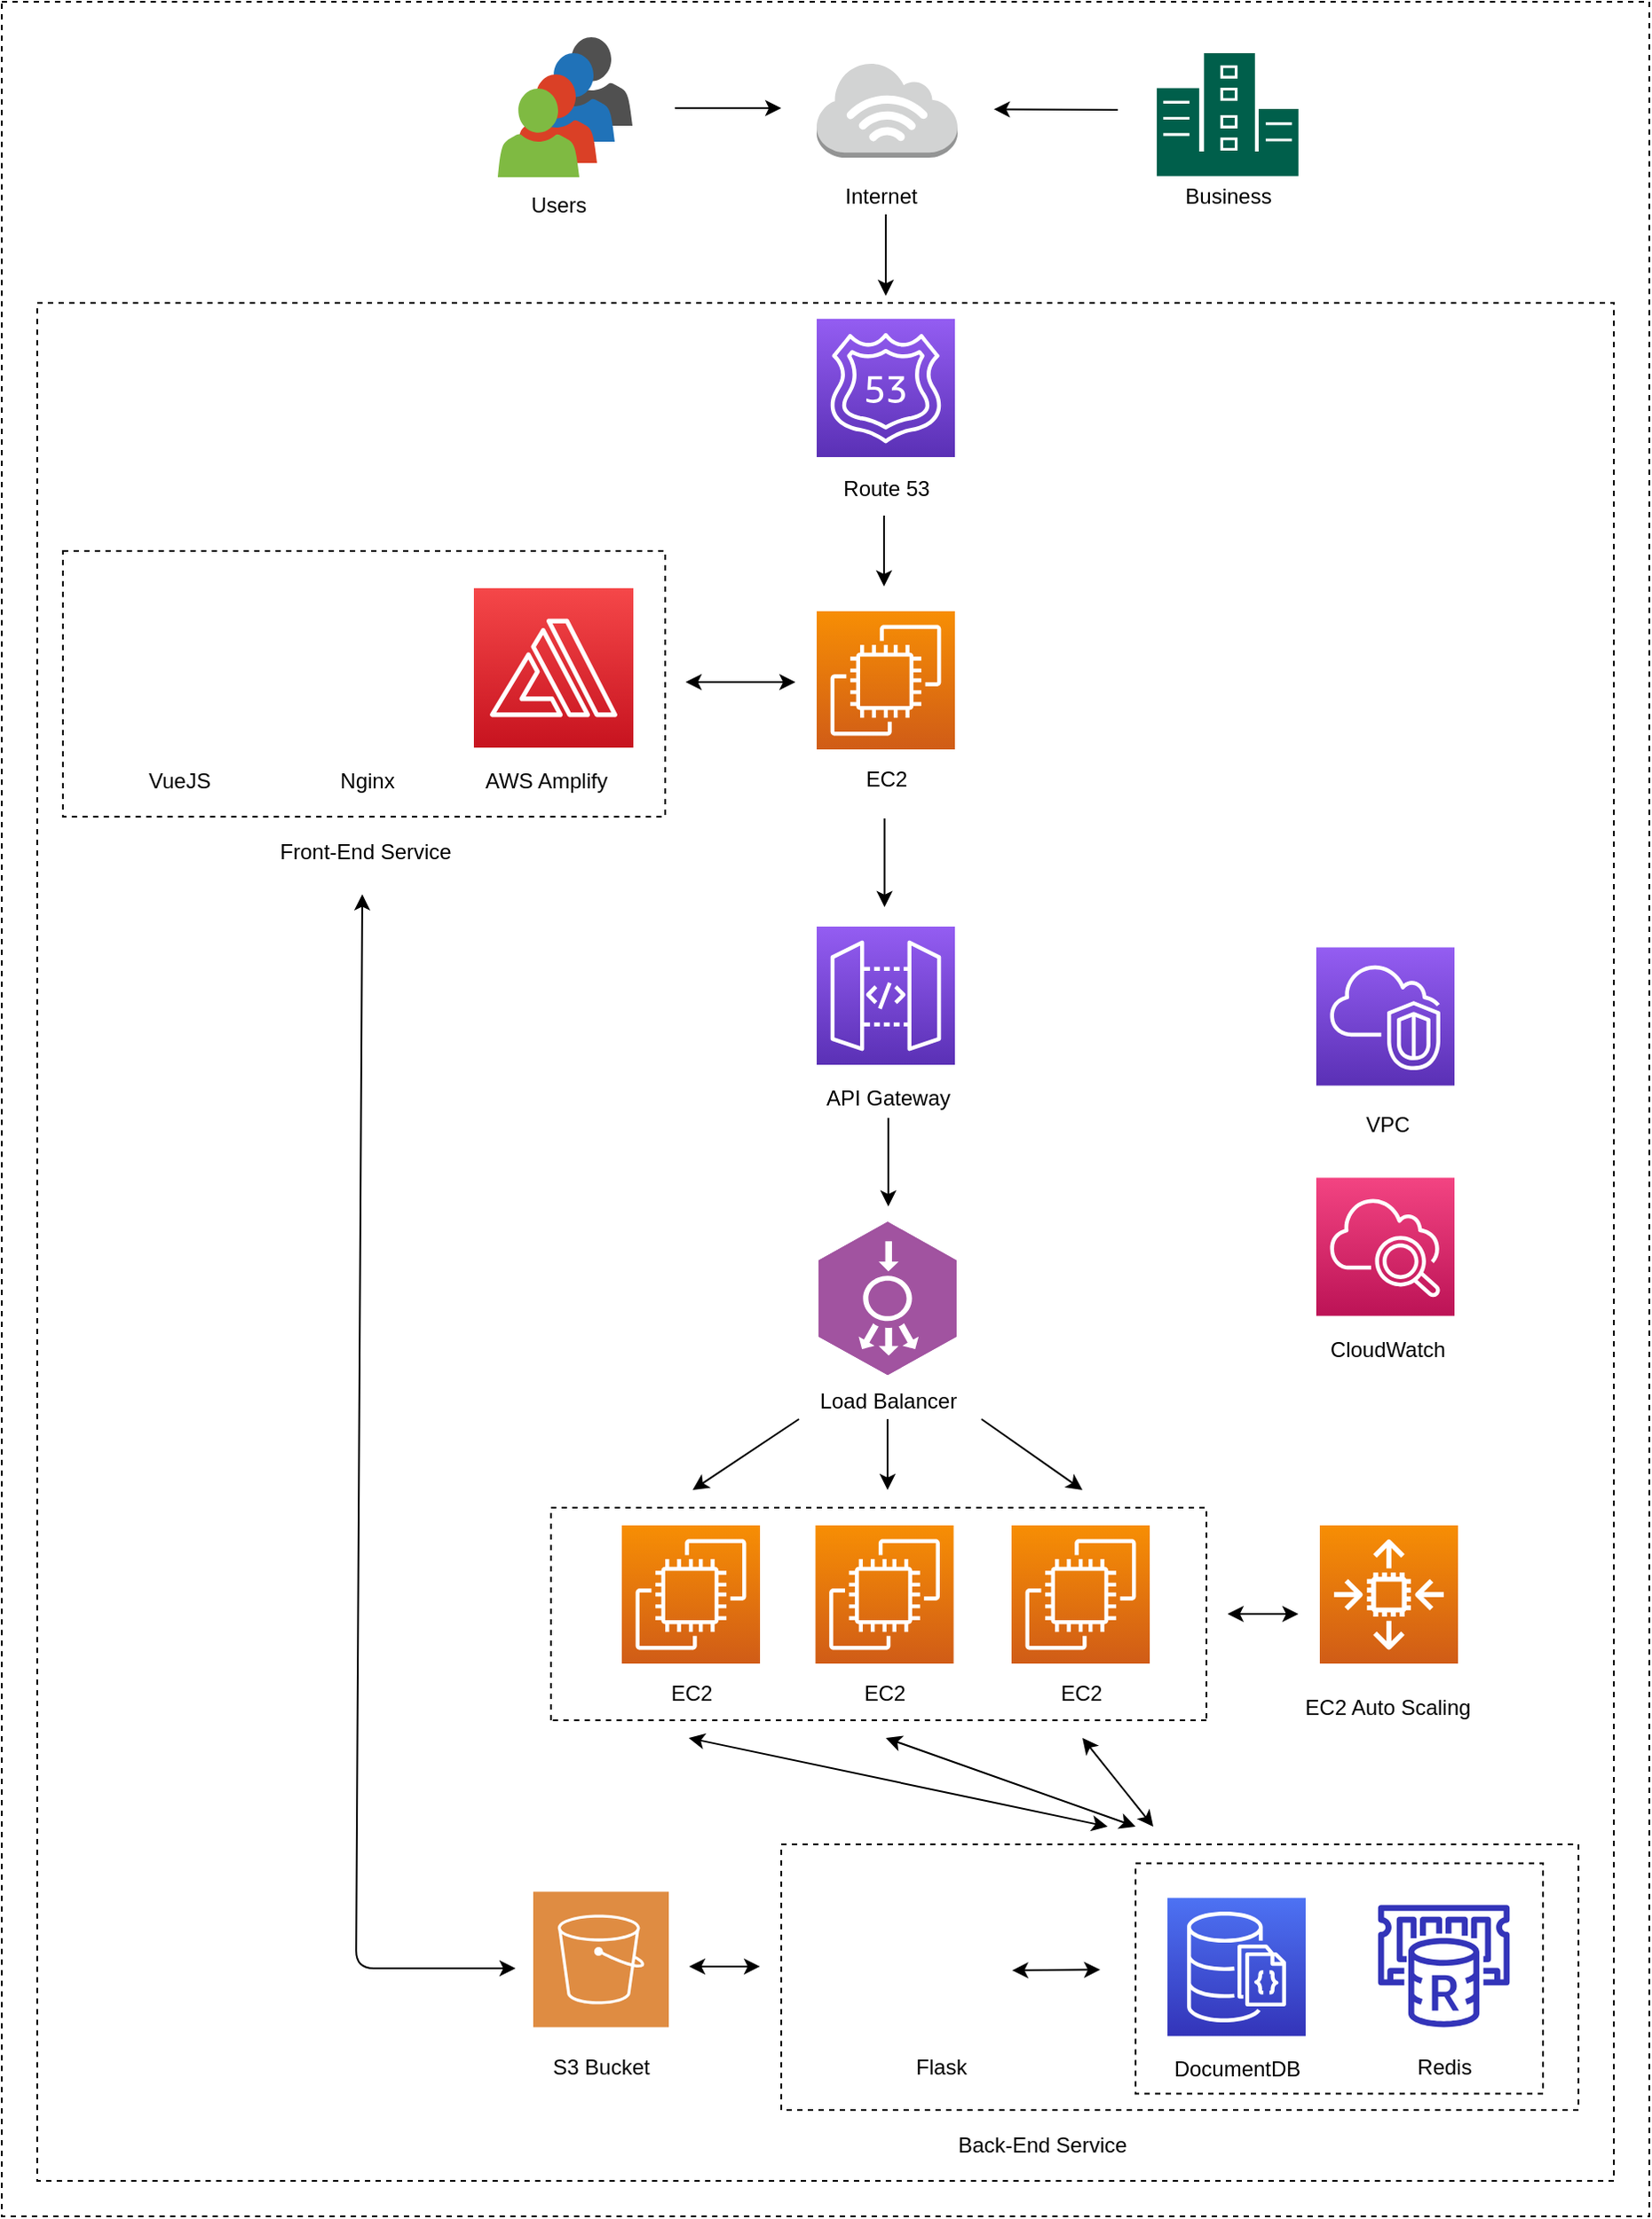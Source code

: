 <mxfile version="14.4.3" type="github">
  <diagram id="EE9SntkFH1ej6d5t27QA" name="Page-1">
    <mxGraphModel dx="2399" dy="942" grid="1" gridSize="10" guides="1" tooltips="1" connect="1" arrows="1" fold="1" page="1" pageScale="1" pageWidth="827" pageHeight="1169" math="0" shadow="0">
      <root>
        <mxCell id="0" />
        <mxCell id="1" parent="0" />
        <mxCell id="E3v42q9btfGhV8WlOkZw-88" value="" style="rounded=0;whiteSpace=wrap;html=1;dashed=1;" vertex="1" parent="1">
          <mxGeometry x="-640" y="340" width="930" height="1250" as="geometry" />
        </mxCell>
        <mxCell id="E3v42q9btfGhV8WlOkZw-87" value="" style="rounded=0;whiteSpace=wrap;html=1;dashed=1;" vertex="1" parent="1">
          <mxGeometry x="-620" y="510" width="890" height="1060" as="geometry" />
        </mxCell>
        <mxCell id="E3v42q9btfGhV8WlOkZw-56" value="" style="rounded=0;whiteSpace=wrap;html=1;dashed=1;" vertex="1" parent="1">
          <mxGeometry x="-200" y="1380" width="450" height="150" as="geometry" />
        </mxCell>
        <mxCell id="E3v42q9btfGhV8WlOkZw-51" value="" style="rounded=0;whiteSpace=wrap;html=1;dashed=1;" vertex="1" parent="1">
          <mxGeometry y="1390.75" width="230" height="130" as="geometry" />
        </mxCell>
        <mxCell id="E3v42q9btfGhV8WlOkZw-37" value="" style="rounded=0;whiteSpace=wrap;html=1;dashed=1;" vertex="1" parent="1">
          <mxGeometry x="-605.5" y="650" width="340" height="150" as="geometry" />
        </mxCell>
        <mxCell id="l7BpPZrqb6z0wlt-yfZw-1" value="" style="points=[[0,0,0],[0.25,0,0],[0.5,0,0],[0.75,0,0],[1,0,0],[0,1,0],[0.25,1,0],[0.5,1,0],[0.75,1,0],[1,1,0],[0,0.25,0],[0,0.5,0],[0,0.75,0],[1,0.25,0],[1,0.5,0],[1,0.75,0]];outlineConnect=0;fontColor=#232F3E;gradientColor=#4D72F3;gradientDirection=north;fillColor=#3334B9;strokeColor=#ffffff;dashed=0;verticalLabelPosition=bottom;verticalAlign=top;align=center;html=1;fontSize=12;fontStyle=0;aspect=fixed;shape=mxgraph.aws4.resourceIcon;resIcon=mxgraph.aws4.documentdb_with_mongodb_compatibility;" parent="1" vertex="1">
          <mxGeometry x="18" y="1410.25" width="78" height="78" as="geometry" />
        </mxCell>
        <mxCell id="l7BpPZrqb6z0wlt-yfZw-2" value="" style="points=[[0,0,0],[0.25,0,0],[0.5,0,0],[0.75,0,0],[1,0,0],[0,1,0],[0.25,1,0],[0.5,1,0],[0.75,1,0],[1,1,0],[0,0.25,0],[0,0.5,0],[0,0.75,0],[1,0.25,0],[1,0.5,0],[1,0.75,0]];outlineConnect=0;fontColor=#232F3E;gradientColor=#F78E04;gradientDirection=north;fillColor=#D05C17;strokeColor=#ffffff;dashed=0;verticalLabelPosition=bottom;verticalAlign=top;align=center;html=1;fontSize=12;fontStyle=0;aspect=fixed;shape=mxgraph.aws4.resourceIcon;resIcon=mxgraph.aws4.ec2;" parent="1" vertex="1">
          <mxGeometry x="-290" y="1200" width="78" height="78" as="geometry" />
        </mxCell>
        <mxCell id="l7BpPZrqb6z0wlt-yfZw-3" value="" style="points=[[0,0,0],[0.25,0,0],[0.5,0,0],[0.75,0,0],[1,0,0],[0,1,0],[0.25,1,0],[0.5,1,0],[0.75,1,0],[1,1,0],[0,0.25,0],[0,0.5,0],[0,0.75,0],[1,0.25,0],[1,0.5,0],[1,0.75,0]];outlineConnect=0;fontColor=#232F3E;gradientColor=#F78E04;gradientDirection=north;fillColor=#D05C17;strokeColor=#ffffff;dashed=0;verticalLabelPosition=bottom;verticalAlign=top;align=center;html=1;fontSize=12;fontStyle=0;aspect=fixed;shape=mxgraph.aws4.resourceIcon;resIcon=mxgraph.aws4.auto_scaling2;" parent="1" vertex="1">
          <mxGeometry x="104" y="1200" width="78" height="78" as="geometry" />
        </mxCell>
        <mxCell id="l7BpPZrqb6z0wlt-yfZw-4" value="EC2" style="text;html=1;align=center;verticalAlign=middle;resizable=0;points=[];autosize=1;" parent="1" vertex="1">
          <mxGeometry x="-271" y="1285" width="40" height="20" as="geometry" />
        </mxCell>
        <mxCell id="l7BpPZrqb6z0wlt-yfZw-5" value="DocumentDB" style="text;html=1;align=center;verticalAlign=middle;resizable=0;points=[];autosize=1;" parent="1" vertex="1">
          <mxGeometry x="12" y="1496.75" width="90" height="20" as="geometry" />
        </mxCell>
        <mxCell id="l7BpPZrqb6z0wlt-yfZw-6" value="EC2 Auto Scaling" style="text;html=1;align=center;verticalAlign=middle;resizable=0;points=[];autosize=1;" parent="1" vertex="1">
          <mxGeometry x="87" y="1293" width="110" height="20" as="geometry" />
        </mxCell>
        <mxCell id="l7BpPZrqb6z0wlt-yfZw-9" value="" style="points=[[0,0,0],[0.25,0,0],[0.5,0,0],[0.75,0,0],[1,0,0],[0,1,0],[0.25,1,0],[0.5,1,0],[0.75,1,0],[1,1,0],[0,0.25,0],[0,0.5,0],[0,0.75,0],[1,0.25,0],[1,0.5,0],[1,0.75,0]];outlineConnect=0;fontColor=#232F3E;gradientColor=#945DF2;gradientDirection=north;fillColor=#5A30B5;strokeColor=#ffffff;dashed=0;verticalLabelPosition=bottom;verticalAlign=top;align=center;html=1;fontSize=12;fontStyle=0;aspect=fixed;shape=mxgraph.aws4.resourceIcon;resIcon=mxgraph.aws4.api_gateway;" parent="1" vertex="1">
          <mxGeometry x="-180" y="862" width="78" height="78" as="geometry" />
        </mxCell>
        <mxCell id="l7BpPZrqb6z0wlt-yfZw-11" value="" style="points=[[0,0,0],[0.25,0,0],[0.5,0,0],[0.75,0,0],[1,0,0],[0,1,0],[0.25,1,0],[0.5,1,0],[0.75,1,0],[1,1,0],[0,0.25,0],[0,0.5,0],[0,0.75,0],[1,0.25,0],[1,0.5,0],[1,0.75,0]];outlineConnect=0;fontColor=#232F3E;gradientColor=#945DF2;gradientDirection=north;fillColor=#5A30B5;strokeColor=#ffffff;dashed=0;verticalLabelPosition=bottom;verticalAlign=top;align=center;html=1;fontSize=12;fontStyle=0;aspect=fixed;shape=mxgraph.aws4.resourceIcon;resIcon=mxgraph.aws4.vpc;" parent="1" vertex="1">
          <mxGeometry x="102" y="873.78" width="78" height="78" as="geometry" />
        </mxCell>
        <mxCell id="l7BpPZrqb6z0wlt-yfZw-12" value="VPC" style="text;html=1;align=center;verticalAlign=middle;resizable=0;points=[];autosize=1;" parent="1" vertex="1">
          <mxGeometry x="122" y="963.78" width="40" height="20" as="geometry" />
        </mxCell>
        <mxCell id="l7BpPZrqb6z0wlt-yfZw-13" value="" style="shape=image;html=1;verticalAlign=top;verticalLabelPosition=bottom;labelBackgroundColor=#ffffff;imageAspect=0;aspect=fixed;image=https://cdn4.iconfinder.com/data/icons/logos-brands-5/24/flask-128.png" parent="1" vertex="1">
          <mxGeometry x="-150" y="1408.25" width="80" height="80" as="geometry" />
        </mxCell>
        <mxCell id="l7BpPZrqb6z0wlt-yfZw-15" value="" style="outlineConnect=0;fontColor=#232F3E;gradientColor=none;fillColor=#3334B9;strokeColor=none;dashed=0;verticalLabelPosition=bottom;verticalAlign=top;align=center;html=1;fontSize=12;fontStyle=0;aspect=fixed;pointerEvents=1;shape=mxgraph.aws4.elasticache_for_redis;" parent="1" vertex="1">
          <mxGeometry x="135" y="1414.25" width="78" height="69" as="geometry" />
        </mxCell>
        <mxCell id="l7BpPZrqb6z0wlt-yfZw-16" value="" style="points=[[0,0,0],[0.25,0,0],[0.5,0,0],[0.75,0,0],[1,0,0],[0,1,0],[0.25,1,0],[0.5,1,0],[0.75,1,0],[1,1,0],[0,0.25,0],[0,0.5,0],[0,0.75,0],[1,0.25,0],[1,0.5,0],[1,0.75,0]];points=[[0,0,0],[0.25,0,0],[0.5,0,0],[0.75,0,0],[1,0,0],[0,1,0],[0.25,1,0],[0.5,1,0],[0.75,1,0],[1,1,0],[0,0.25,0],[0,0.5,0],[0,0.75,0],[1,0.25,0],[1,0.5,0],[1,0.75,0]];outlineConnect=0;fontColor=#232F3E;gradientColor=#F34482;gradientDirection=north;fillColor=#BC1356;strokeColor=#ffffff;dashed=0;verticalLabelPosition=bottom;verticalAlign=top;align=center;html=1;fontSize=12;fontStyle=0;aspect=fixed;shape=mxgraph.aws4.resourceIcon;resIcon=mxgraph.aws4.cloudwatch_2;" parent="1" vertex="1">
          <mxGeometry x="102" y="1003.78" width="78" height="78" as="geometry" />
        </mxCell>
        <mxCell id="l7BpPZrqb6z0wlt-yfZw-17" value="CloudWatch" style="text;html=1;align=center;verticalAlign=middle;resizable=0;points=[];autosize=1;" parent="1" vertex="1">
          <mxGeometry x="102" y="1090.78" width="80" height="20" as="geometry" />
        </mxCell>
        <mxCell id="l7BpPZrqb6z0wlt-yfZw-18" value="" style="points=[[0,0,0],[0.25,0,0],[0.5,0,0],[0.75,0,0],[1,0,0],[0,1,0],[0.25,1,0],[0.5,1,0],[0.75,1,0],[1,1,0],[0,0.25,0],[0,0.5,0],[0,0.75,0],[1,0.25,0],[1,0.5,0],[1,0.75,0]];outlineConnect=0;fontColor=#232F3E;gradientColor=#F54749;gradientDirection=north;fillColor=#C7131F;strokeColor=#ffffff;dashed=0;verticalLabelPosition=bottom;verticalAlign=top;align=center;html=1;fontSize=12;fontStyle=0;aspect=fixed;shape=mxgraph.aws4.resourceIcon;resIcon=mxgraph.aws4.amplify;" parent="1" vertex="1">
          <mxGeometry x="-373.5" y="671" width="90" height="90" as="geometry" />
        </mxCell>
        <mxCell id="l7BpPZrqb6z0wlt-yfZw-20" value="" style="pointerEvents=1;shadow=0;dashed=0;html=1;strokeColor=none;fillColor=#505050;labelPosition=center;verticalLabelPosition=bottom;verticalAlign=top;outlineConnect=0;align=center;shape=mxgraph.office.users.user;" parent="1" vertex="1">
          <mxGeometry x="-330" y="360" width="46" height="50" as="geometry" />
        </mxCell>
        <mxCell id="l7BpPZrqb6z0wlt-yfZw-21" value="" style="pointerEvents=1;shadow=0;dashed=0;html=1;strokeColor=none;labelPosition=center;verticalLabelPosition=bottom;verticalAlign=top;outlineConnect=0;align=center;shape=mxgraph.office.users.user;fillColor=#2072B8;" parent="1" vertex="1">
          <mxGeometry x="-340" y="369" width="46" height="50" as="geometry" />
        </mxCell>
        <mxCell id="l7BpPZrqb6z0wlt-yfZw-22" value="" style="pointerEvents=1;shadow=0;dashed=0;html=1;strokeColor=none;labelPosition=center;verticalLabelPosition=bottom;verticalAlign=top;outlineConnect=0;align=center;shape=mxgraph.office.users.user;fillColor=#DA4026;" parent="1" vertex="1">
          <mxGeometry x="-350" y="381" width="46" height="50" as="geometry" />
        </mxCell>
        <mxCell id="l7BpPZrqb6z0wlt-yfZw-23" value="" style="pointerEvents=1;shadow=0;dashed=0;html=1;strokeColor=none;labelPosition=center;verticalLabelPosition=bottom;verticalAlign=top;outlineConnect=0;align=center;shape=mxgraph.office.users.user;fillColor=#7FBA42;" parent="1" vertex="1">
          <mxGeometry x="-360" y="389" width="46" height="50" as="geometry" />
        </mxCell>
        <mxCell id="E3v42q9btfGhV8WlOkZw-1" value="Users" style="text;html=1;align=center;verticalAlign=middle;resizable=0;points=[];autosize=1;" vertex="1" parent="1">
          <mxGeometry x="-351" y="445" width="50" height="20" as="geometry" />
        </mxCell>
        <mxCell id="E3v42q9btfGhV8WlOkZw-2" value="" style="endArrow=classic;html=1;" edge="1" parent="1">
          <mxGeometry width="50" height="50" relative="1" as="geometry">
            <mxPoint x="-260" y="400" as="sourcePoint" />
            <mxPoint x="-200" y="400" as="targetPoint" />
          </mxGeometry>
        </mxCell>
        <mxCell id="E3v42q9btfGhV8WlOkZw-4" value="" style="outlineConnect=0;dashed=0;verticalLabelPosition=bottom;verticalAlign=top;align=center;html=1;shape=mxgraph.aws3.internet_3;fillColor=#D2D3D3;gradientColor=none;" vertex="1" parent="1">
          <mxGeometry x="-180" y="374" width="79.5" height="54" as="geometry" />
        </mxCell>
        <mxCell id="E3v42q9btfGhV8WlOkZw-5" value="Internet" style="text;html=1;align=center;verticalAlign=middle;resizable=0;points=[];autosize=1;" vertex="1" parent="1">
          <mxGeometry x="-174" y="440" width="60" height="20" as="geometry" />
        </mxCell>
        <mxCell id="E3v42q9btfGhV8WlOkZw-7" value="" style="points=[[0,0,0],[0.25,0,0],[0.5,0,0],[0.75,0,0],[1,0,0],[0,1,0],[0.25,1,0],[0.5,1,0],[0.75,1,0],[1,1,0],[0,0.25,0],[0,0.5,0],[0,0.75,0],[1,0.25,0],[1,0.5,0],[1,0.75,0]];outlineConnect=0;fontColor=#232F3E;gradientColor=#945DF2;gradientDirection=north;fillColor=#5A30B5;strokeColor=#ffffff;dashed=0;verticalLabelPosition=bottom;verticalAlign=top;align=center;html=1;fontSize=12;fontStyle=0;aspect=fixed;shape=mxgraph.aws4.resourceIcon;resIcon=mxgraph.aws4.route_53;" vertex="1" parent="1">
          <mxGeometry x="-180" y="519" width="78" height="78" as="geometry" />
        </mxCell>
        <mxCell id="E3v42q9btfGhV8WlOkZw-8" value="Route 53" style="text;html=1;align=center;verticalAlign=middle;resizable=0;points=[];autosize=1;" vertex="1" parent="1">
          <mxGeometry x="-171" y="605" width="60" height="20" as="geometry" />
        </mxCell>
        <mxCell id="E3v42q9btfGhV8WlOkZw-9" value="" style="verticalLabelPosition=bottom;html=1;fillColor=#A153A0;strokeColor=#ffffff;verticalAlign=top;align=center;points=[[0,0.5,0],[0.125,0.25,0],[0.25,0,0],[0.5,0,0],[0.75,0,0],[0.875,0.25,0],[1,0.5,0],[0.875,0.75,0],[0.75,1,0],[0.5,1,0],[0.125,0.75,0]];pointerEvents=1;shape=mxgraph.cisco_safe.compositeIcon;bgIcon=mxgraph.cisco_safe.design.blank_device;resIcon=mxgraph.cisco_safe.design.load_balancer;rotation=90;" vertex="1" parent="1">
          <mxGeometry x="-183.22" y="1033" width="86.43" height="77.78" as="geometry" />
        </mxCell>
        <mxCell id="E3v42q9btfGhV8WlOkZw-10" value="AWS Amplify" style="text;html=1;align=center;verticalAlign=middle;resizable=0;points=[];autosize=1;" vertex="1" parent="1">
          <mxGeometry x="-373.5" y="770" width="80" height="20" as="geometry" />
        </mxCell>
        <mxCell id="E3v42q9btfGhV8WlOkZw-11" value="Redis" style="text;html=1;align=center;verticalAlign=middle;resizable=0;points=[];autosize=1;" vertex="1" parent="1">
          <mxGeometry x="149" y="1495.75" width="50" height="20" as="geometry" />
        </mxCell>
        <mxCell id="E3v42q9btfGhV8WlOkZw-12" value="API Gateway" style="text;html=1;align=center;verticalAlign=middle;resizable=0;points=[];autosize=1;" vertex="1" parent="1">
          <mxGeometry x="-185" y="949" width="90" height="20" as="geometry" />
        </mxCell>
        <mxCell id="E3v42q9btfGhV8WlOkZw-14" value="" style="shape=image;html=1;verticalAlign=top;verticalLabelPosition=bottom;labelBackgroundColor=#ffffff;imageAspect=0;aspect=fixed;image=https://cdn4.iconfinder.com/data/icons/logos-and-brands/512/367_Vuejs_logo-128.png" vertex="1" parent="1">
          <mxGeometry x="-585.5" y="672.5" width="90" height="90" as="geometry" />
        </mxCell>
        <mxCell id="E3v42q9btfGhV8WlOkZw-16" value="" style="endArrow=classic;html=1;" edge="1" parent="1">
          <mxGeometry width="50" height="50" relative="1" as="geometry">
            <mxPoint x="-140.96" y="460" as="sourcePoint" />
            <mxPoint x="-141" y="506" as="targetPoint" />
          </mxGeometry>
        </mxCell>
        <mxCell id="E3v42q9btfGhV8WlOkZw-17" value="" style="endArrow=classic;html=1;" edge="1" parent="1">
          <mxGeometry width="50" height="50" relative="1" as="geometry">
            <mxPoint x="-142" y="630" as="sourcePoint" />
            <mxPoint x="-142" y="670" as="targetPoint" />
          </mxGeometry>
        </mxCell>
        <mxCell id="E3v42q9btfGhV8WlOkZw-18" value="" style="points=[[0,0,0],[0.25,0,0],[0.5,0,0],[0.75,0,0],[1,0,0],[0,1,0],[0.25,1,0],[0.5,1,0],[0.75,1,0],[1,1,0],[0,0.25,0],[0,0.5,0],[0,0.75,0],[1,0.25,0],[1,0.5,0],[1,0.75,0]];outlineConnect=0;fontColor=#232F3E;gradientColor=#F78E04;gradientDirection=north;fillColor=#D05C17;strokeColor=#ffffff;dashed=0;verticalLabelPosition=bottom;verticalAlign=top;align=center;html=1;fontSize=12;fontStyle=0;aspect=fixed;shape=mxgraph.aws4.resourceIcon;resIcon=mxgraph.aws4.ec2;" vertex="1" parent="1">
          <mxGeometry x="-180.71" y="1200" width="78" height="78" as="geometry" />
        </mxCell>
        <mxCell id="E3v42q9btfGhV8WlOkZw-19" value="EC2" style="text;html=1;align=center;verticalAlign=middle;resizable=0;points=[];autosize=1;" vertex="1" parent="1">
          <mxGeometry x="-161.71" y="1285" width="40" height="20" as="geometry" />
        </mxCell>
        <mxCell id="E3v42q9btfGhV8WlOkZw-20" value="" style="points=[[0,0,0],[0.25,0,0],[0.5,0,0],[0.75,0,0],[1,0,0],[0,1,0],[0.25,1,0],[0.5,1,0],[0.75,1,0],[1,1,0],[0,0.25,0],[0,0.5,0],[0,0.75,0],[1,0.25,0],[1,0.5,0],[1,0.75,0]];outlineConnect=0;fontColor=#232F3E;gradientColor=#F78E04;gradientDirection=north;fillColor=#D05C17;strokeColor=#ffffff;dashed=0;verticalLabelPosition=bottom;verticalAlign=top;align=center;html=1;fontSize=12;fontStyle=0;aspect=fixed;shape=mxgraph.aws4.resourceIcon;resIcon=mxgraph.aws4.ec2;" vertex="1" parent="1">
          <mxGeometry x="-70.0" y="1200" width="78" height="78" as="geometry" />
        </mxCell>
        <mxCell id="E3v42q9btfGhV8WlOkZw-21" value="EC2" style="text;html=1;align=center;verticalAlign=middle;resizable=0;points=[];autosize=1;" vertex="1" parent="1">
          <mxGeometry x="-51.0" y="1285" width="40" height="20" as="geometry" />
        </mxCell>
        <mxCell id="E3v42q9btfGhV8WlOkZw-23" value="" style="endArrow=classic;html=1;" edge="1" parent="1">
          <mxGeometry width="50" height="50" relative="1" as="geometry">
            <mxPoint x="-190" y="1140" as="sourcePoint" />
            <mxPoint x="-250" y="1180" as="targetPoint" />
          </mxGeometry>
        </mxCell>
        <mxCell id="E3v42q9btfGhV8WlOkZw-24" value="" style="endArrow=classic;html=1;" edge="1" parent="1">
          <mxGeometry width="50" height="50" relative="1" as="geometry">
            <mxPoint x="-87" y="1140" as="sourcePoint" />
            <mxPoint x="-30" y="1180" as="targetPoint" />
          </mxGeometry>
        </mxCell>
        <mxCell id="E3v42q9btfGhV8WlOkZw-26" value="" style="endArrow=classic;html=1;" edge="1" parent="1">
          <mxGeometry width="50" height="50" relative="1" as="geometry">
            <mxPoint x="-140" y="1140" as="sourcePoint" />
            <mxPoint x="-140" y="1180" as="targetPoint" />
          </mxGeometry>
        </mxCell>
        <mxCell id="E3v42q9btfGhV8WlOkZw-27" value="" style="endArrow=classic;startArrow=classic;html=1;" edge="1" parent="1">
          <mxGeometry width="50" height="50" relative="1" as="geometry">
            <mxPoint x="51.91" y="1250" as="sourcePoint" />
            <mxPoint x="91.91" y="1250" as="targetPoint" />
          </mxGeometry>
        </mxCell>
        <mxCell id="E3v42q9btfGhV8WlOkZw-29" value="" style="endArrow=none;dashed=1;html=1;" edge="1" parent="1">
          <mxGeometry width="50" height="50" relative="1" as="geometry">
            <mxPoint x="-330" y="1190" as="sourcePoint" />
            <mxPoint x="40" y="1190" as="targetPoint" />
          </mxGeometry>
        </mxCell>
        <mxCell id="E3v42q9btfGhV8WlOkZw-30" value="" style="endArrow=none;dashed=1;html=1;" edge="1" parent="1">
          <mxGeometry width="50" height="50" relative="1" as="geometry">
            <mxPoint x="-329" y="1310" as="sourcePoint" />
            <mxPoint x="41.0" y="1310" as="targetPoint" />
          </mxGeometry>
        </mxCell>
        <mxCell id="E3v42q9btfGhV8WlOkZw-33" value="" style="endArrow=none;dashed=1;html=1;" edge="1" parent="1">
          <mxGeometry width="50" height="50" relative="1" as="geometry">
            <mxPoint x="-330" y="1310" as="sourcePoint" />
            <mxPoint x="-330" y="1190" as="targetPoint" />
          </mxGeometry>
        </mxCell>
        <mxCell id="E3v42q9btfGhV8WlOkZw-34" value="" style="endArrow=none;dashed=1;html=1;" edge="1" parent="1">
          <mxGeometry width="50" height="50" relative="1" as="geometry">
            <mxPoint x="40" y="1309.0" as="sourcePoint" />
            <mxPoint x="40" y="1189.0" as="targetPoint" />
          </mxGeometry>
        </mxCell>
        <mxCell id="E3v42q9btfGhV8WlOkZw-38" value="" style="shape=image;html=1;verticalAlign=top;verticalLabelPosition=bottom;labelBackgroundColor=#ffffff;imageAspect=0;aspect=fixed;image=https://cdn4.iconfinder.com/data/icons/logos-brands-5/24/nginx-128.png;dashed=1;" vertex="1" parent="1">
          <mxGeometry x="-479.25" y="672.5" width="90" height="90" as="geometry" />
        </mxCell>
        <mxCell id="E3v42q9btfGhV8WlOkZw-39" value="VueJS" style="text;html=1;align=center;verticalAlign=middle;resizable=0;points=[];autosize=1;" vertex="1" parent="1">
          <mxGeometry x="-565.5" y="770" width="50" height="20" as="geometry" />
        </mxCell>
        <mxCell id="E3v42q9btfGhV8WlOkZw-40" value="Nginx" style="text;html=1;align=center;verticalAlign=middle;resizable=0;points=[];autosize=1;" vertex="1" parent="1">
          <mxGeometry x="-459.25" y="770" width="50" height="20" as="geometry" />
        </mxCell>
        <mxCell id="E3v42q9btfGhV8WlOkZw-41" value="Front-End Service" style="text;html=1;align=center;verticalAlign=middle;resizable=0;points=[];autosize=1;" vertex="1" parent="1">
          <mxGeometry x="-490.5" y="810" width="110" height="20" as="geometry" />
        </mxCell>
        <mxCell id="E3v42q9btfGhV8WlOkZw-42" value="" style="endArrow=classic;html=1;" edge="1" parent="1">
          <mxGeometry width="50" height="50" relative="1" as="geometry">
            <mxPoint x="-141.71" y="801" as="sourcePoint" />
            <mxPoint x="-141.71" y="851" as="targetPoint" />
          </mxGeometry>
        </mxCell>
        <mxCell id="E3v42q9btfGhV8WlOkZw-43" value="Load Balancer" style="text;html=1;align=center;verticalAlign=middle;resizable=0;points=[];autosize=1;" vertex="1" parent="1">
          <mxGeometry x="-185" y="1120" width="90" height="20" as="geometry" />
        </mxCell>
        <mxCell id="E3v42q9btfGhV8WlOkZw-44" value="" style="endArrow=classic;html=1;" edge="1" parent="1">
          <mxGeometry width="50" height="50" relative="1" as="geometry">
            <mxPoint x="-139.58" y="970" as="sourcePoint" />
            <mxPoint x="-139.58" y="1020" as="targetPoint" />
          </mxGeometry>
        </mxCell>
        <mxCell id="E3v42q9btfGhV8WlOkZw-52" style="edgeStyle=orthogonalEdgeStyle;rounded=0;orthogonalLoop=1;jettySize=auto;html=1;exitX=0.5;exitY=1;exitDx=0;exitDy=0;" edge="1" parent="1" source="E3v42q9btfGhV8WlOkZw-51" target="E3v42q9btfGhV8WlOkZw-51">
          <mxGeometry relative="1" as="geometry" />
        </mxCell>
        <mxCell id="E3v42q9btfGhV8WlOkZw-53" value="" style="pointerEvents=1;shadow=0;dashed=0;html=1;strokeColor=none;fillColor=#DF8C42;labelPosition=center;verticalLabelPosition=bottom;verticalAlign=top;align=center;outlineConnect=0;shape=mxgraph.veeam2.aws_s3;" vertex="1" parent="1">
          <mxGeometry x="-340" y="1406.75" width="76.5" height="76.5" as="geometry" />
        </mxCell>
        <mxCell id="E3v42q9btfGhV8WlOkZw-54" value="" style="endArrow=classic;startArrow=classic;html=1;" edge="1" parent="1">
          <mxGeometry width="50" height="50" relative="1" as="geometry">
            <mxPoint x="-252" y="1448.96" as="sourcePoint" />
            <mxPoint x="-212" y="1448.96" as="targetPoint" />
          </mxGeometry>
        </mxCell>
        <mxCell id="E3v42q9btfGhV8WlOkZw-55" value="" style="endArrow=classic;startArrow=classic;html=1;exitX=1.004;exitY=0.599;exitDx=0;exitDy=0;exitPerimeter=0;" edge="1" parent="1">
          <mxGeometry width="50" height="50" relative="1" as="geometry">
            <mxPoint x="-69.68" y="1451.17" as="sourcePoint" />
            <mxPoint x="-20" y="1450.75" as="targetPoint" />
          </mxGeometry>
        </mxCell>
        <mxCell id="E3v42q9btfGhV8WlOkZw-58" value="Back-End Service" style="text;html=1;align=center;verticalAlign=middle;resizable=0;points=[];autosize=1;" vertex="1" parent="1">
          <mxGeometry x="-108" y="1540" width="110" height="20" as="geometry" />
        </mxCell>
        <mxCell id="E3v42q9btfGhV8WlOkZw-59" value="S3 Bucket" style="text;html=1;align=center;verticalAlign=middle;resizable=0;points=[];autosize=1;" vertex="1" parent="1">
          <mxGeometry x="-336.75" y="1495.75" width="70" height="20" as="geometry" />
        </mxCell>
        <mxCell id="E3v42q9btfGhV8WlOkZw-60" value="Flask" style="text;html=1;align=center;verticalAlign=middle;resizable=0;points=[];autosize=1;" vertex="1" parent="1">
          <mxGeometry x="-130" y="1495.75" width="40" height="20" as="geometry" />
        </mxCell>
        <mxCell id="E3v42q9btfGhV8WlOkZw-65" value="" style="points=[[0,0,0],[0.25,0,0],[0.5,0,0],[0.75,0,0],[1,0,0],[0,1,0],[0.25,1,0],[0.5,1,0],[0.75,1,0],[1,1,0],[0,0.25,0],[0,0.5,0],[0,0.75,0],[1,0.25,0],[1,0.5,0],[1,0.75,0]];outlineConnect=0;fontColor=#232F3E;gradientColor=#F78E04;gradientDirection=north;fillColor=#D05C17;strokeColor=#ffffff;dashed=0;verticalLabelPosition=bottom;verticalAlign=top;align=center;html=1;fontSize=12;fontStyle=0;aspect=fixed;shape=mxgraph.aws4.resourceIcon;resIcon=mxgraph.aws4.ec2;" vertex="1" parent="1">
          <mxGeometry x="-180" y="684" width="78" height="78" as="geometry" />
        </mxCell>
        <mxCell id="E3v42q9btfGhV8WlOkZw-66" value="EC2" style="text;html=1;align=center;verticalAlign=middle;resizable=0;points=[];autosize=1;" vertex="1" parent="1">
          <mxGeometry x="-161" y="769" width="40" height="20" as="geometry" />
        </mxCell>
        <mxCell id="E3v42q9btfGhV8WlOkZw-69" value="" style="endArrow=classic;startArrow=classic;html=1;" edge="1" parent="1">
          <mxGeometry width="50" height="50" relative="1" as="geometry">
            <mxPoint x="10" y="1370" as="sourcePoint" />
            <mxPoint x="-30" y="1320" as="targetPoint" />
          </mxGeometry>
        </mxCell>
        <mxCell id="E3v42q9btfGhV8WlOkZw-71" value="" style="endArrow=classic;startArrow=classic;html=1;" edge="1" parent="1">
          <mxGeometry width="50" height="50" relative="1" as="geometry">
            <mxPoint y="1370" as="sourcePoint" />
            <mxPoint x="-141" y="1320" as="targetPoint" />
          </mxGeometry>
        </mxCell>
        <mxCell id="E3v42q9btfGhV8WlOkZw-72" value="" style="endArrow=classic;startArrow=classic;html=1;" edge="1" parent="1">
          <mxGeometry width="50" height="50" relative="1" as="geometry">
            <mxPoint x="-15.75" y="1370" as="sourcePoint" />
            <mxPoint x="-252.25" y="1320" as="targetPoint" />
          </mxGeometry>
        </mxCell>
        <mxCell id="E3v42q9btfGhV8WlOkZw-74" value="" style="endArrow=classic;startArrow=classic;html=1;" edge="1" parent="1">
          <mxGeometry width="50" height="50" relative="1" as="geometry">
            <mxPoint x="-254" y="724" as="sourcePoint" />
            <mxPoint x="-192" y="724" as="targetPoint" />
          </mxGeometry>
        </mxCell>
        <mxCell id="E3v42q9btfGhV8WlOkZw-75" value="" style="endArrow=classic;startArrow=classic;html=1;" edge="1" parent="1">
          <mxGeometry width="50" height="50" relative="1" as="geometry">
            <mxPoint x="-350" y="1450" as="sourcePoint" />
            <mxPoint x="-436.5" y="843.78" as="targetPoint" />
            <Array as="points">
              <mxPoint x="-440" y="1450" />
            </Array>
          </mxGeometry>
        </mxCell>
        <mxCell id="E3v42q9btfGhV8WlOkZw-82" value="" style="pointerEvents=1;shadow=0;dashed=0;html=1;strokeColor=none;fillColor=#005F4B;labelPosition=center;verticalLabelPosition=bottom;verticalAlign=top;align=center;outlineConnect=0;shape=mxgraph.veeam2.enterprise_business;" vertex="1" parent="1">
          <mxGeometry x="12" y="369" width="79.91" height="69.4" as="geometry" />
        </mxCell>
        <mxCell id="E3v42q9btfGhV8WlOkZw-83" value="" style="endArrow=classic;html=1;" edge="1" parent="1">
          <mxGeometry width="50" height="50" relative="1" as="geometry">
            <mxPoint x="-10" y="401" as="sourcePoint" />
            <mxPoint x="-80" y="400.66" as="targetPoint" />
          </mxGeometry>
        </mxCell>
        <mxCell id="E3v42q9btfGhV8WlOkZw-84" value="Business" style="text;html=1;align=center;verticalAlign=middle;resizable=0;points=[];autosize=1;" vertex="1" parent="1">
          <mxGeometry x="21.96" y="440" width="60" height="20" as="geometry" />
        </mxCell>
      </root>
    </mxGraphModel>
  </diagram>
</mxfile>
